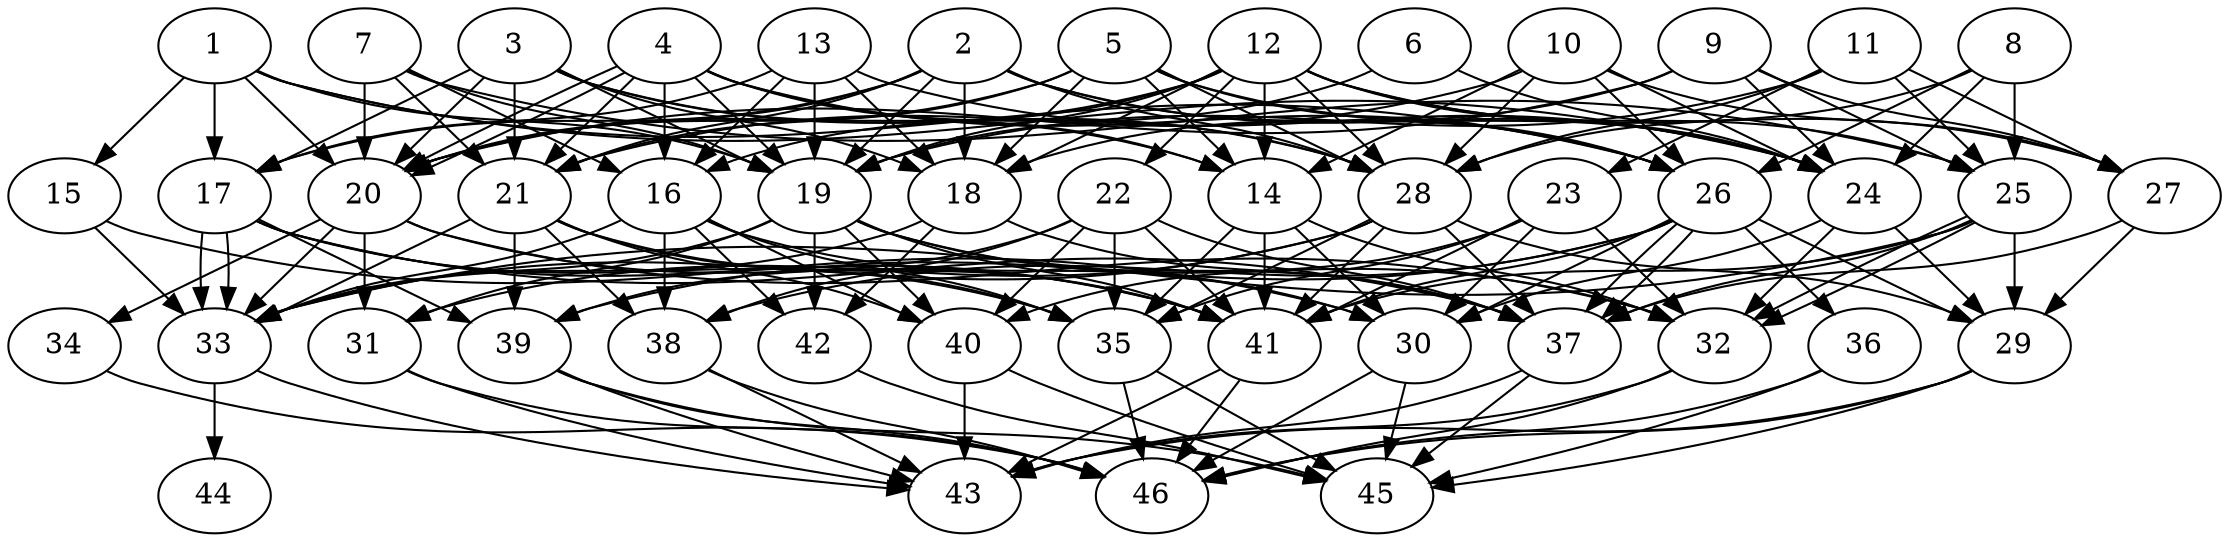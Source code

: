 // DAG (tier=3-complex, mode=data, n=46, ccr=0.517, fat=0.719, density=0.687, regular=0.398, jump=0.238, mindata=4194304, maxdata=33554432)
// DAG automatically generated by daggen at Sun Aug 24 16:33:35 2025
// /home/ermia/Project/Environments/daggen/bin/daggen --dot --ccr 0.517 --fat 0.719 --regular 0.398 --density 0.687 --jump 0.238 --mindata 4194304 --maxdata 33554432 -n 46 
digraph G {
  1 [size="586628494000128000000", alpha="0.11", expect_size="293314247000064000000"]
  1 -> 15 [size ="560615915520000"]
  1 -> 17 [size ="560615915520000"]
  1 -> 19 [size ="560615915520000"]
  1 -> 20 [size ="560615915520000"]
  1 -> 24 [size ="560615915520000"]
  1 -> 26 [size ="560615915520000"]
  2 [size="851138240754109440", alpha="0.07", expect_size="425569120377054720"]
  2 -> 17 [size ="712947466764288"]
  2 -> 18 [size ="712947466764288"]
  2 -> 19 [size ="712947466764288"]
  2 -> 20 [size ="712947466764288"]
  2 -> 21 [size ="712947466764288"]
  2 -> 24 [size ="712947466764288"]
  2 -> 26 [size ="712947466764288"]
  2 -> 28 [size ="712947466764288"]
  3 [size="11999914933728934", alpha="0.01", expect_size="5999957466864467"]
  3 -> 14 [size ="1395731839582208"]
  3 -> 17 [size ="1395731839582208"]
  3 -> 18 [size ="1395731839582208"]
  3 -> 19 [size ="1395731839582208"]
  3 -> 20 [size ="1395731839582208"]
  3 -> 21 [size ="1395731839582208"]
  3 -> 28 [size ="1395731839582208"]
  4 [size="350525089912760704", alpha="0.18", expect_size="175262544956380352"]
  4 -> 14 [size ="5673752872353792"]
  4 -> 16 [size ="5673752872353792"]
  4 -> 19 [size ="5673752872353792"]
  4 -> 20 [size ="5673752872353792"]
  4 -> 20 [size ="5673752872353792"]
  4 -> 21 [size ="5673752872353792"]
  4 -> 26 [size ="5673752872353792"]
  4 -> 28 [size ="5673752872353792"]
  5 [size="131182869127967536", alpha="0.08", expect_size="65591434563983768"]
  5 -> 14 [size ="2709459851804672"]
  5 -> 18 [size ="2709459851804672"]
  5 -> 20 [size ="2709459851804672"]
  5 -> 21 [size ="2709459851804672"]
  5 -> 24 [size ="2709459851804672"]
  5 -> 26 [size ="2709459851804672"]
  5 -> 28 [size ="2709459851804672"]
  6 [size="1162065361306032013312", alpha="0.13", expect_size="581032680653016006656"]
  6 -> 19 [size ="884253982195712"]
  6 -> 24 [size ="884253982195712"]
  7 [size="2180454719992521216", alpha="0.15", expect_size="1090227359996260608"]
  7 -> 16 [size ="1503112690925568"]
  7 -> 19 [size ="1503112690925568"]
  7 -> 20 [size ="1503112690925568"]
  7 -> 21 [size ="1503112690925568"]
  7 -> 25 [size ="1503112690925568"]
  8 [size="30958954696065842937856", alpha="0.01", expect_size="15479477348032921468928"]
  8 -> 24 [size ="7887647846432768"]
  8 -> 25 [size ="7887647846432768"]
  8 -> 26 [size ="7887647846432768"]
  8 -> 28 [size ="7887647846432768"]
  9 [size="4132282478280902180864", alpha="0.12", expect_size="2066141239140451090432"]
  9 -> 18 [size ="2060076374294528"]
  9 -> 20 [size ="2060076374294528"]
  9 -> 24 [size ="2060076374294528"]
  9 -> 25 [size ="2060076374294528"]
  9 -> 27 [size ="2060076374294528"]
  10 [size="3979164038201344000000", alpha="0.14", expect_size="1989582019100672000000"]
  10 -> 14 [size ="2008867143680000"]
  10 -> 21 [size ="2008867143680000"]
  10 -> 24 [size ="2008867143680000"]
  10 -> 26 [size ="2008867143680000"]
  10 -> 27 [size ="2008867143680000"]
  10 -> 28 [size ="2008867143680000"]
  11 [size="300868586027348224", alpha="0.10", expect_size="150434293013674112"]
  11 -> 19 [size ="5138131460292608"]
  11 -> 23 [size ="5138131460292608"]
  11 -> 25 [size ="5138131460292608"]
  11 -> 27 [size ="5138131460292608"]
  11 -> 28 [size ="5138131460292608"]
  12 [size="18633717097457111040", alpha="0.07", expect_size="9316858548728555520"]
  12 -> 14 [size ="6979123347980288"]
  12 -> 16 [size ="6979123347980288"]
  12 -> 18 [size ="6979123347980288"]
  12 -> 19 [size ="6979123347980288"]
  12 -> 20 [size ="6979123347980288"]
  12 -> 22 [size ="6979123347980288"]
  12 -> 24 [size ="6979123347980288"]
  12 -> 25 [size ="6979123347980288"]
  12 -> 27 [size ="6979123347980288"]
  12 -> 28 [size ="6979123347980288"]
  13 [size="139722809872740496", alpha="0.15", expect_size="69861404936370248"]
  13 -> 16 [size ="3210740517306368"]
  13 -> 17 [size ="3210740517306368"]
  13 -> 18 [size ="3210740517306368"]
  13 -> 19 [size ="3210740517306368"]
  13 -> 24 [size ="3210740517306368"]
  14 [size="3963171935543175680", alpha="0.15", expect_size="1981585967771587840"]
  14 -> 30 [size ="2214571574034432"]
  14 -> 32 [size ="2214571574034432"]
  14 -> 35 [size ="2214571574034432"]
  14 -> 41 [size ="2214571574034432"]
  15 [size="14540624256156102656", alpha="0.17", expect_size="7270312128078051328"]
  15 -> 30 [size ="7888676793090048"]
  15 -> 33 [size ="7888676793090048"]
  16 [size="283458739829211136000", alpha="0.10", expect_size="141729369914605568000"]
  16 -> 30 [size ="345209883852800"]
  16 -> 33 [size ="345209883852800"]
  16 -> 35 [size ="345209883852800"]
  16 -> 38 [size ="345209883852800"]
  16 -> 40 [size ="345209883852800"]
  16 -> 42 [size ="345209883852800"]
  17 [size="346284487821065984", alpha="0.08", expect_size="173142243910532992"]
  17 -> 33 [size ="8894851844145152"]
  17 -> 33 [size ="8894851844145152"]
  17 -> 35 [size ="8894851844145152"]
  17 -> 37 [size ="8894851844145152"]
  17 -> 39 [size ="8894851844145152"]
  17 -> 41 [size ="8894851844145152"]
  18 [size="1679035286123741970432", alpha="0.20", expect_size="839517643061870985216"]
  18 -> 33 [size ="1130133813460992"]
  18 -> 37 [size ="1130133813460992"]
  18 -> 42 [size ="1130133813460992"]
  19 [size="20237710401020297216", alpha="0.15", expect_size="10118855200510148608"]
  19 -> 31 [size ="7289301758902272"]
  19 -> 32 [size ="7289301758902272"]
  19 -> 33 [size ="7289301758902272"]
  19 -> 37 [size ="7289301758902272"]
  19 -> 40 [size ="7289301758902272"]
  19 -> 41 [size ="7289301758902272"]
  19 -> 42 [size ="7289301758902272"]
  20 [size="13720744044258694004736", alpha="0.04", expect_size="6860372022129347002368"]
  20 -> 31 [size ="4585025571913728"]
  20 -> 32 [size ="4585025571913728"]
  20 -> 33 [size ="4585025571913728"]
  20 -> 34 [size ="4585025571913728"]
  20 -> 41 [size ="4585025571913728"]
  21 [size="7531165872193070080", alpha="0.18", expect_size="3765582936096535040"]
  21 -> 33 [size ="2790869748940800"]
  21 -> 35 [size ="2790869748940800"]
  21 -> 38 [size ="2790869748940800"]
  21 -> 39 [size ="2790869748940800"]
  21 -> 40 [size ="2790869748940800"]
  21 -> 41 [size ="2790869748940800"]
  22 [size="3573380746594746368000", alpha="0.06", expect_size="1786690373297373184000"]
  22 -> 35 [size ="1869861827379200"]
  22 -> 37 [size ="1869861827379200"]
  22 -> 38 [size ="1869861827379200"]
  22 -> 39 [size ="1869861827379200"]
  22 -> 40 [size ="1869861827379200"]
  22 -> 41 [size ="1869861827379200"]
  23 [size="28707844250255377825792", alpha="0.20", expect_size="14353922125127688912896"]
  23 -> 30 [size ="7500502749151232"]
  23 -> 32 [size ="7500502749151232"]
  23 -> 35 [size ="7500502749151232"]
  23 -> 40 [size ="7500502749151232"]
  23 -> 41 [size ="7500502749151232"]
  24 [size="180745811338223904", alpha="0.01", expect_size="90372905669111952"]
  24 -> 29 [size ="320277397372928"]
  24 -> 30 [size ="320277397372928"]
  24 -> 32 [size ="320277397372928"]
  25 [size="156801400892500192", alpha="0.18", expect_size="78400700446250096"]
  25 -> 29 [size ="4145795708223488"]
  25 -> 32 [size ="4145795708223488"]
  25 -> 32 [size ="4145795708223488"]
  25 -> 33 [size ="4145795708223488"]
  25 -> 37 [size ="4145795708223488"]
  25 -> 41 [size ="4145795708223488"]
  26 [size="5597214890784270336", alpha="0.08", expect_size="2798607445392135168"]
  26 -> 29 [size ="2984773840535552"]
  26 -> 30 [size ="2984773840535552"]
  26 -> 36 [size ="2984773840535552"]
  26 -> 37 [size ="2984773840535552"]
  26 -> 37 [size ="2984773840535552"]
  26 -> 38 [size ="2984773840535552"]
  26 -> 39 [size ="2984773840535552"]
  26 -> 41 [size ="2984773840535552"]
  27 [size="56129650018177056", alpha="0.02", expect_size="28064825009088528"]
  27 -> 29 [size ="2060076374294528"]
  27 -> 37 [size ="2060076374294528"]
  28 [size="17858488751965780", alpha="0.14", expect_size="8929244375982890"]
  28 -> 29 [size ="823662999502848"]
  28 -> 31 [size ="823662999502848"]
  28 -> 33 [size ="823662999502848"]
  28 -> 35 [size ="823662999502848"]
  28 -> 37 [size ="823662999502848"]
  28 -> 41 [size ="823662999502848"]
  29 [size="408835982240435520", alpha="0.10", expect_size="204417991120217760"]
  29 -> 43 [size ="403094626107392"]
  29 -> 45 [size ="403094626107392"]
  29 -> 46 [size ="403094626107392"]
  30 [size="98932372935231120", alpha="0.11", expect_size="49466186467615560"]
  30 -> 45 [size ="4195174477463552"]
  30 -> 46 [size ="4195174477463552"]
  31 [size="4954343012352139460608", alpha="0.10", expect_size="2477171506176069730304"]
  31 -> 43 [size ="2324952233541632"]
  31 -> 46 [size ="2324952233541632"]
  32 [size="508095351628486080", alpha="0.13", expect_size="254047675814243040"]
  32 -> 43 [size ="181538738143232"]
  32 -> 46 [size ="181538738143232"]
  33 [size="1413640117419505664", alpha="0.01", expect_size="706820058709752832"]
  33 -> 43 [size ="2994909426483200"]
  33 -> 44 [size ="2994909426483200"]
  34 [size="5562952479251596288", alpha="0.20", expect_size="2781476239625798144"]
  34 -> 46 [size ="3604860842803200"]
  35 [size="11404784647643738112", alpha="0.19", expect_size="5702392323821869056"]
  35 -> 45 [size ="5707837263052800"]
  35 -> 46 [size ="5707837263052800"]
  36 [size="22915287026177176240128", alpha="0.18", expect_size="11457643513088588120064"]
  36 -> 45 [size ="6454166843031552"]
  36 -> 46 [size ="6454166843031552"]
  37 [size="10521564118903450238976", alpha="0.05", expect_size="5260782059451725119488"]
  37 -> 43 [size ="3841287895646208"]
  37 -> 45 [size ="3841287895646208"]
  38 [size="61424098066482264", alpha="0.20", expect_size="30712049033241132"]
  38 -> 43 [size ="3379982638252032"]
  38 -> 46 [size ="3379982638252032"]
  39 [size="539412053969872128", alpha="0.03", expect_size="269706026984936064"]
  39 -> 43 [size ="479692851249152"]
  39 -> 45 [size ="479692851249152"]
  39 -> 46 [size ="479692851249152"]
  40 [size="728276293018022912", alpha="0.16", expect_size="364138146509011456"]
  40 -> 43 [size ="1230003815579648"]
  40 -> 45 [size ="1230003815579648"]
  41 [size="422528737386690510848", alpha="0.14", expect_size="211264368693345255424"]
  41 -> 43 [size ="450464759939072"]
  41 -> 46 [size ="450464759939072"]
  42 [size="6255685423300221952", alpha="0.11", expect_size="3127842711650110976"]
  42 -> 45 [size ="5644556750028800"]
  43 [size="23928663832101444911104", alpha="0.13", expect_size="11964331916050722455552"]
  44 [size="300905233935411183616", alpha="0.14", expect_size="150452616967705591808"]
  45 [size="7205148615734368256", alpha="0.00", expect_size="3602574307867184128"]
  46 [size="1473544498427545088", alpha="0.06", expect_size="736772249213772544"]
}